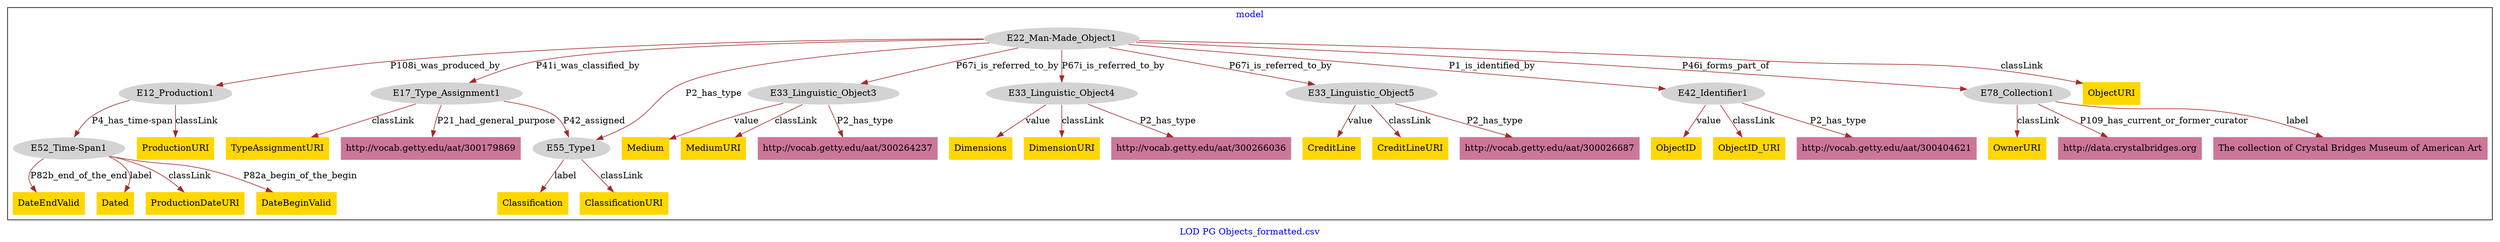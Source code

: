 digraph n0 {
fontcolor="blue"
remincross="true"
label="LOD PG Objects_formatted.csv"
subgraph cluster {
label="model"
n2[style="filled",color="white",fillcolor="lightgray",label="E12_Production1"];
n3[style="filled",color="white",fillcolor="lightgray",label="E52_Time-Span1"];
n4[style="filled",color="white",fillcolor="lightgray",label="E17_Type_Assignment1"];
n5[style="filled",color="white",fillcolor="lightgray",label="E55_Type1"];
n6[style="filled",color="white",fillcolor="lightgray",label="E22_Man-Made_Object1"];
n7[style="filled",color="white",fillcolor="lightgray",label="E33_Linguistic_Object3"];
n8[style="filled",color="white",fillcolor="lightgray",label="E33_Linguistic_Object4"];
n9[style="filled",color="white",fillcolor="lightgray",label="E33_Linguistic_Object5"];
n10[style="filled",color="white",fillcolor="lightgray",label="E42_Identifier1"];
n11[style="filled",color="white",fillcolor="lightgray",label="E78_Collection1"];
n12[shape="plaintext",style="filled",fillcolor="gold",label="DateEndValid"];
n13[shape="plaintext",style="filled",fillcolor="gold",label="ObjectID"];
n14[shape="plaintext",style="filled",fillcolor="gold",label="Dated"];
n15[shape="plaintext",style="filled",fillcolor="gold",label="ObjectID_URI"];
n16[shape="plaintext",style="filled",fillcolor="gold",label="TypeAssignmentURI"];
n17[shape="plaintext",style="filled",fillcolor="gold",label="Classification"];
n18[shape="plaintext",style="filled",fillcolor="gold",label="ObjectURI"];
n19[shape="plaintext",style="filled",fillcolor="gold",label="Medium"];
n20[shape="plaintext",style="filled",fillcolor="gold",label="Dimensions"];
n21[shape="plaintext",style="filled",fillcolor="gold",label="CreditLine"];
n22[shape="plaintext",style="filled",fillcolor="gold",label="OwnerURI"];
n23[shape="plaintext",style="filled",fillcolor="gold",label="ClassificationURI"];
n24[shape="plaintext",style="filled",fillcolor="gold",label="ProductionURI"];
n25[shape="plaintext",style="filled",fillcolor="gold",label="CreditLineURI"];
n26[shape="plaintext",style="filled",fillcolor="gold",label="ProductionDateURI"];
n27[shape="plaintext",style="filled",fillcolor="gold",label="MediumURI"];
n28[shape="plaintext",style="filled",fillcolor="gold",label="DimensionURI"];
n29[shape="plaintext",style="filled",fillcolor="gold",label="DateBeginValid"];
n30[shape="plaintext",style="filled",fillcolor="#CC7799",label="http://vocab.getty.edu/aat/300026687"];
n31[shape="plaintext",style="filled",fillcolor="#CC7799",label="http://vocab.getty.edu/aat/300264237"];
n32[shape="plaintext",style="filled",fillcolor="#CC7799",label="http://data.crystalbridges.org"];
n33[shape="plaintext",style="filled",fillcolor="#CC7799",label="The collection of Crystal Bridges Museum of American Art"];
n34[shape="plaintext",style="filled",fillcolor="#CC7799",label="http://vocab.getty.edu/aat/300404621"];
n35[shape="plaintext",style="filled",fillcolor="#CC7799",label="http://vocab.getty.edu/aat/300179869"];
n36[shape="plaintext",style="filled",fillcolor="#CC7799",label="http://vocab.getty.edu/aat/300266036"];
}
n2 -> n3[color="brown",fontcolor="black",label="P4_has_time-span"]
n4 -> n5[color="brown",fontcolor="black",label="P42_assigned"]
n6 -> n2[color="brown",fontcolor="black",label="P108i_was_produced_by"]
n6 -> n4[color="brown",fontcolor="black",label="P41i_was_classified_by"]
n6 -> n7[color="brown",fontcolor="black",label="P67i_is_referred_to_by"]
n6 -> n8[color="brown",fontcolor="black",label="P67i_is_referred_to_by"]
n6 -> n9[color="brown",fontcolor="black",label="P67i_is_referred_to_by"]
n6 -> n10[color="brown",fontcolor="black",label="P1_is_identified_by"]
n6 -> n11[color="brown",fontcolor="black",label="P46i_forms_part_of"]
n3 -> n12[color="brown",fontcolor="black",label="P82b_end_of_the_end"]
n10 -> n13[color="brown",fontcolor="black",label="value"]
n3 -> n14[color="brown",fontcolor="black",label="label"]
n10 -> n15[color="brown",fontcolor="black",label="classLink"]
n4 -> n16[color="brown",fontcolor="black",label="classLink"]
n5 -> n17[color="brown",fontcolor="black",label="label"]
n6 -> n18[color="brown",fontcolor="black",label="classLink"]
n7 -> n19[color="brown",fontcolor="black",label="value"]
n8 -> n20[color="brown",fontcolor="black",label="value"]
n9 -> n21[color="brown",fontcolor="black",label="value"]
n11 -> n22[color="brown",fontcolor="black",label="classLink"]
n5 -> n23[color="brown",fontcolor="black",label="classLink"]
n2 -> n24[color="brown",fontcolor="black",label="classLink"]
n9 -> n25[color="brown",fontcolor="black",label="classLink"]
n3 -> n26[color="brown",fontcolor="black",label="classLink"]
n7 -> n27[color="brown",fontcolor="black",label="classLink"]
n8 -> n28[color="brown",fontcolor="black",label="classLink"]
n3 -> n29[color="brown",fontcolor="black",label="P82a_begin_of_the_begin"]
n9 -> n30[color="brown",fontcolor="black",label="P2_has_type"]
n6 -> n5[color="brown",fontcolor="black",label="P2_has_type"]
n7 -> n31[color="brown",fontcolor="black",label="P2_has_type"]
n11 -> n32[color="brown",fontcolor="black",label="P109_has_current_or_former_curator"]
n11 -> n33[color="brown",fontcolor="black",label="label"]
n10 -> n34[color="brown",fontcolor="black",label="P2_has_type"]
n4 -> n35[color="brown",fontcolor="black",label="P21_had_general_purpose"]
n8 -> n36[color="brown",fontcolor="black",label="P2_has_type"]
}
